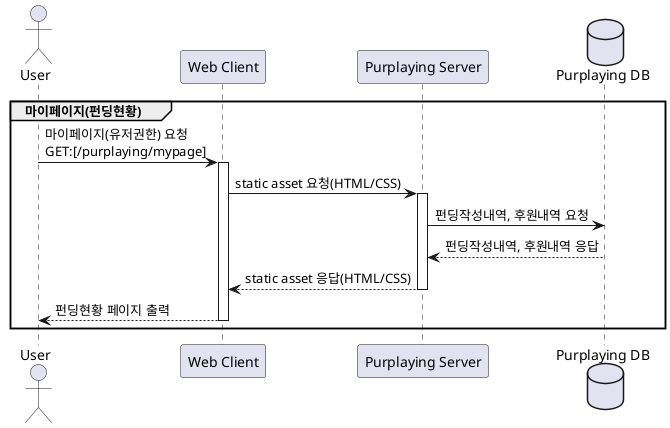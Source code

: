 @startuml

actor User
participant "Web Client" as C
participant "Purplaying Server" as S
database "Purplaying DB" as D

group 마이페이지(펀딩현황)
    User -> C:마이페이지(유저권한) 요청\nGET:[/purplaying/mypage]

    activate C
    C -> S:static asset 요청(HTML/CSS)
    activate S

    S -> D: 펀딩작성내역, 후원내역 요청
    D --> S: 펀딩작성내역, 후원내역 응답

    S --> C: static asset 응답(HTML/CSS)
    deactivate S

    C --> User:펀딩현황 페이지 출력

    deactivate C

end



@enduml